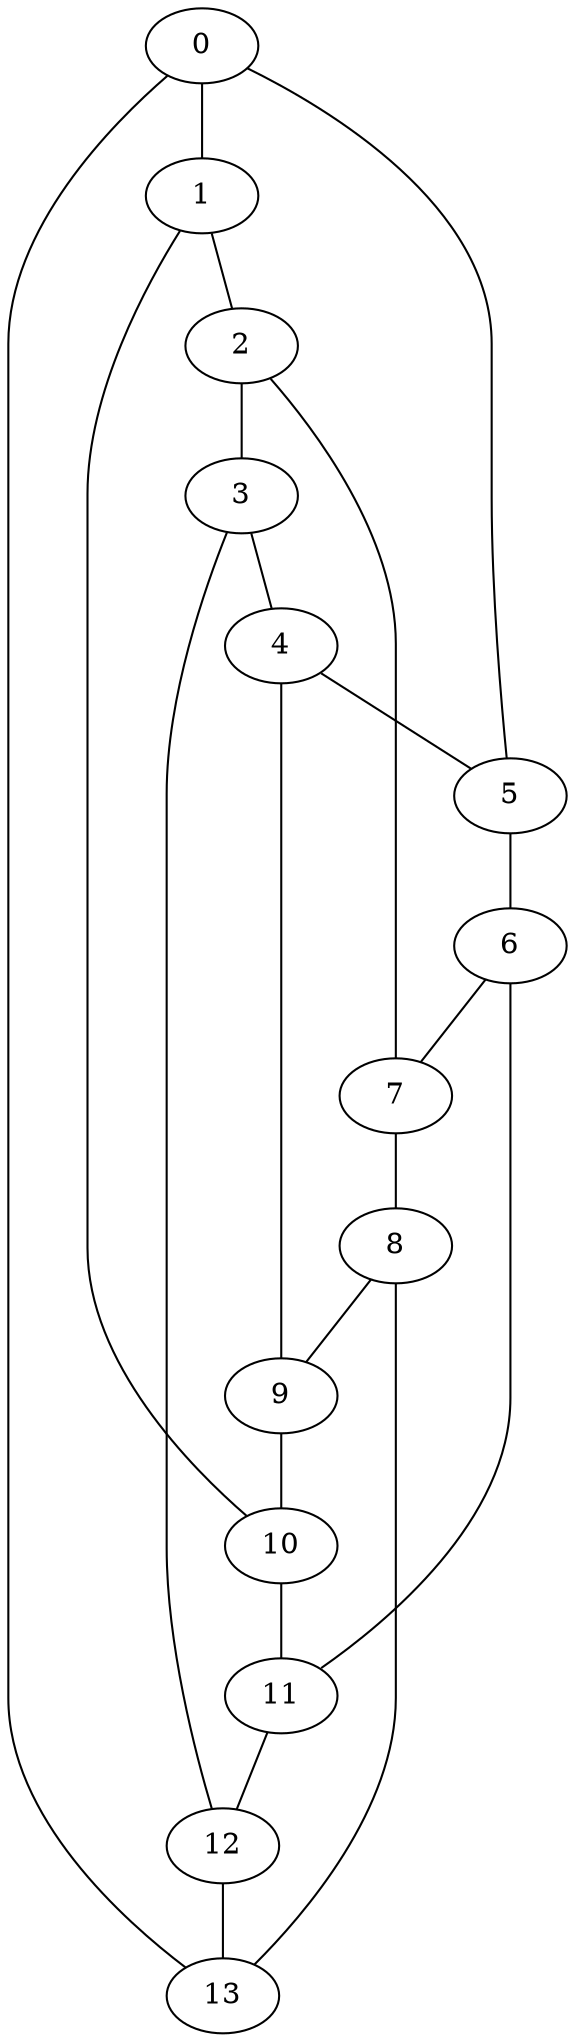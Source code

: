 graph g {0;1;2;3;4;5;6;7;8;9;10;11;12;13;0 -- 1;0 -- 5;0 -- 13;1 -- 2;1 -- 10;2 -- 3;2 -- 7;3 -- 4;3 -- 12;4 -- 5;4 -- 9;5 -- 6;6 -- 7;6 -- 11;7 -- 8;8 -- 9;8 -- 13;9 -- 10;10 -- 11;11 -- 12;12 -- 13;}